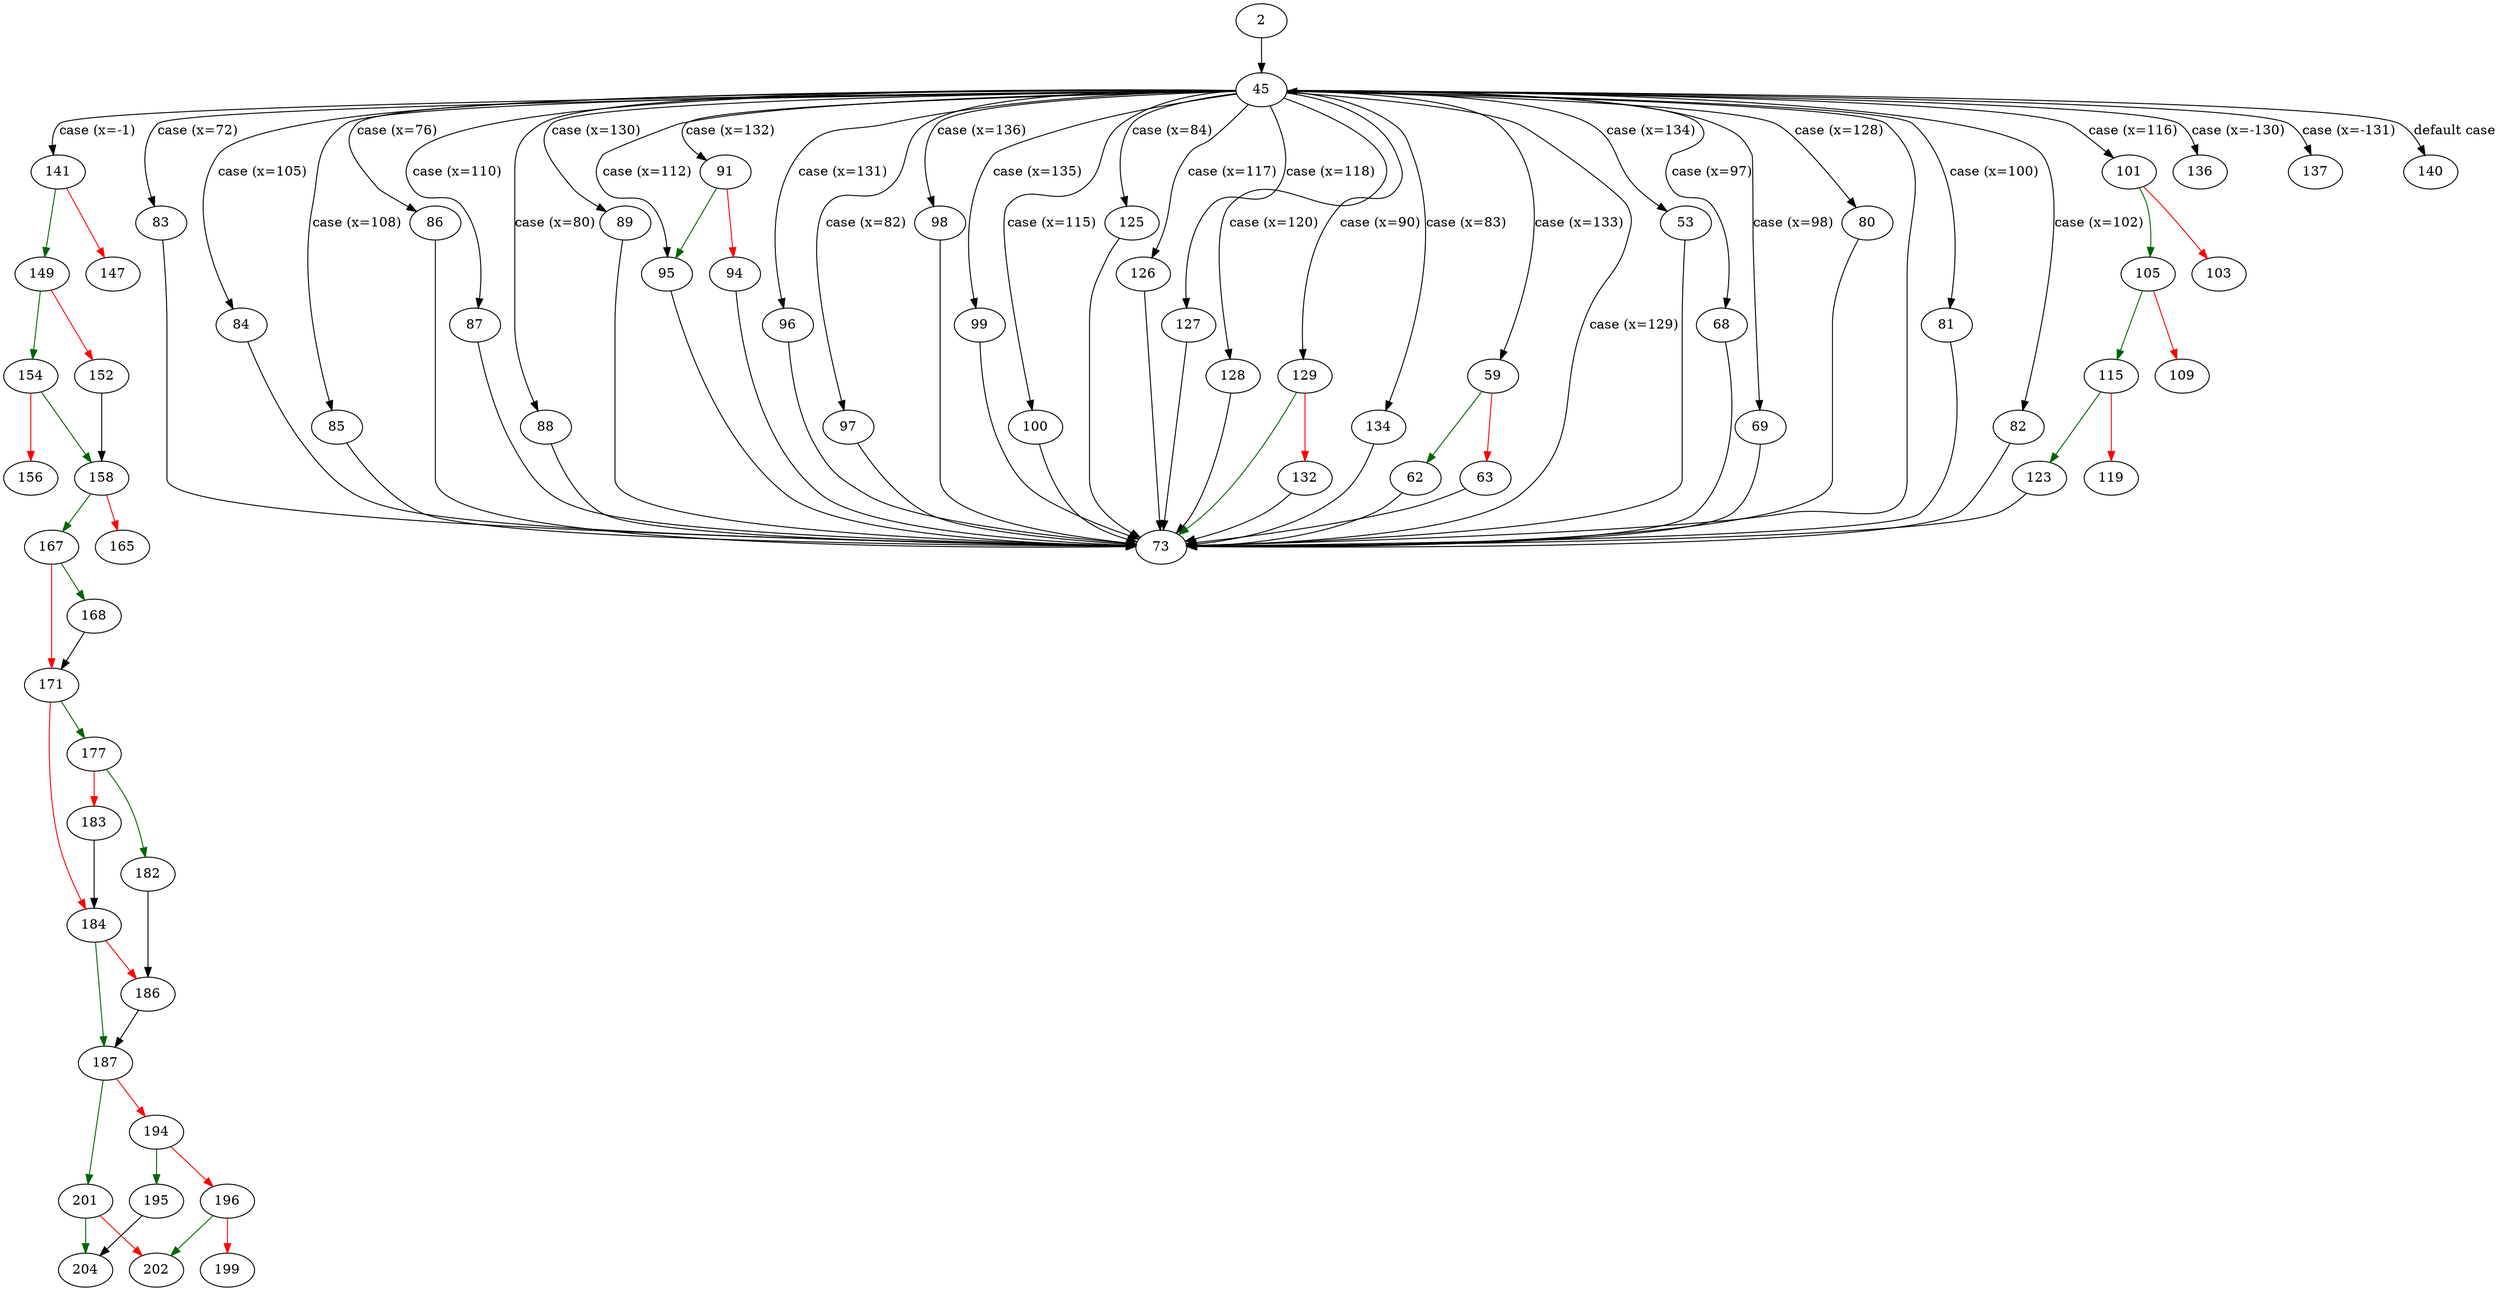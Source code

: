 strict digraph "main" {
	// Node definitions.
	2 [entry=true];
	45;
	141;
	53;
	59;
	68;
	69;
	80;
	73;
	81;
	82;
	83;
	84;
	85;
	86;
	87;
	88;
	89;
	91;
	95;
	96;
	97;
	98;
	99;
	100;
	101;
	125;
	126;
	127;
	128;
	129;
	134;
	136;
	137;
	140;
	62;
	63;
	94;
	105;
	103;
	115;
	109;
	123;
	119;
	132;
	149;
	147;
	154;
	152;
	158;
	156;
	167;
	165;
	168;
	171;
	177;
	184;
	182;
	183;
	186;
	187;
	201;
	194;
	195;
	196;
	204;
	202;
	199;

	// Edge definitions.
	2 -> 45;
	45 -> 141 [
		cond="case (x=-1)"
		label="case (x=-1)"
	];
	45 -> 53 [
		cond="case (x=134)"
		label="case (x=134)"
	];
	45 -> 59 [
		cond="case (x=133)"
		label="case (x=133)"
	];
	45 -> 68 [
		cond="case (x=97)"
		label="case (x=97)"
	];
	45 -> 69 [
		cond="case (x=98)"
		label="case (x=98)"
	];
	45 -> 80 [
		cond="case (x=128)"
		label="case (x=128)"
	];
	45 -> 73 [
		cond="case (x=129)"
		label="case (x=129)"
	];
	45 -> 81 [
		cond="case (x=100)"
		label="case (x=100)"
	];
	45 -> 82 [
		cond="case (x=102)"
		label="case (x=102)"
	];
	45 -> 83 [
		cond="case (x=72)"
		label="case (x=72)"
	];
	45 -> 84 [
		cond="case (x=105)"
		label="case (x=105)"
	];
	45 -> 85 [
		cond="case (x=108)"
		label="case (x=108)"
	];
	45 -> 86 [
		cond="case (x=76)"
		label="case (x=76)"
	];
	45 -> 87 [
		cond="case (x=110)"
		label="case (x=110)"
	];
	45 -> 88 [
		cond="case (x=80)"
		label="case (x=80)"
	];
	45 -> 89 [
		cond="case (x=130)"
		label="case (x=130)"
	];
	45 -> 91 [
		cond="case (x=132)"
		label="case (x=132)"
	];
	45 -> 95 [
		cond="case (x=112)"
		label="case (x=112)"
	];
	45 -> 96 [
		cond="case (x=131)"
		label="case (x=131)"
	];
	45 -> 97 [
		cond="case (x=82)"
		label="case (x=82)"
	];
	45 -> 98 [
		cond="case (x=136)"
		label="case (x=136)"
	];
	45 -> 99 [
		cond="case (x=135)"
		label="case (x=135)"
	];
	45 -> 100 [
		cond="case (x=115)"
		label="case (x=115)"
	];
	45 -> 101 [
		cond="case (x=116)"
		label="case (x=116)"
	];
	45 -> 125 [
		cond="case (x=84)"
		label="case (x=84)"
	];
	45 -> 126 [
		cond="case (x=117)"
		label="case (x=117)"
	];
	45 -> 127 [
		cond="case (x=118)"
		label="case (x=118)"
	];
	45 -> 128 [
		cond="case (x=120)"
		label="case (x=120)"
	];
	45 -> 129 [
		cond="case (x=90)"
		label="case (x=90)"
	];
	45 -> 134 [
		cond="case (x=83)"
		label="case (x=83)"
	];
	45 -> 136 [
		cond="case (x=-130)"
		label="case (x=-130)"
	];
	45 -> 137 [
		cond="case (x=-131)"
		label="case (x=-131)"
	];
	45 -> 140 [
		cond="default case"
		label="default case"
	];
	141 -> 149 [
		color=darkgreen
		cond=true
	];
	141 -> 147 [
		color=red
		cond=false
	];
	53 -> 73;
	59 -> 62 [
		color=darkgreen
		cond=true
	];
	59 -> 63 [
		color=red
		cond=false
	];
	68 -> 73;
	69 -> 73;
	80 -> 73;
	73 -> 45;
	81 -> 73;
	82 -> 73;
	83 -> 73;
	84 -> 73;
	85 -> 73;
	86 -> 73;
	87 -> 73;
	88 -> 73;
	89 -> 73;
	91 -> 95 [
		color=darkgreen
		cond=true
	];
	91 -> 94 [
		color=red
		cond=false
	];
	95 -> 73;
	96 -> 73;
	97 -> 73;
	98 -> 73;
	99 -> 73;
	100 -> 73;
	101 -> 105 [
		color=darkgreen
		cond=true
	];
	101 -> 103 [
		color=red
		cond=false
	];
	125 -> 73;
	126 -> 73;
	127 -> 73;
	128 -> 73;
	129 -> 73 [
		color=darkgreen
		cond=true
	];
	129 -> 132 [
		color=red
		cond=false
	];
	134 -> 73;
	62 -> 73;
	63 -> 73;
	94 -> 73;
	105 -> 115 [
		color=darkgreen
		cond=true
	];
	105 -> 109 [
		color=red
		cond=false
	];
	115 -> 123 [
		color=darkgreen
		cond=true
	];
	115 -> 119 [
		color=red
		cond=false
	];
	123 -> 73;
	132 -> 73;
	149 -> 154 [
		color=darkgreen
		cond=true
	];
	149 -> 152 [
		color=red
		cond=false
	];
	154 -> 158 [
		color=darkgreen
		cond=true
	];
	154 -> 156 [
		color=red
		cond=false
	];
	152 -> 158;
	158 -> 167 [
		color=darkgreen
		cond=true
	];
	158 -> 165 [
		color=red
		cond=false
	];
	167 -> 168 [
		color=darkgreen
		cond=true
	];
	167 -> 171 [
		color=red
		cond=false
	];
	168 -> 171;
	171 -> 177 [
		color=darkgreen
		cond=true
	];
	171 -> 184 [
		color=red
		cond=false
	];
	177 -> 182 [
		color=darkgreen
		cond=true
	];
	177 -> 183 [
		color=red
		cond=false
	];
	184 -> 186 [
		color=red
		cond=false
	];
	184 -> 187 [
		color=darkgreen
		cond=true
	];
	182 -> 186;
	183 -> 184;
	186 -> 187;
	187 -> 201 [
		color=darkgreen
		cond=true
	];
	187 -> 194 [
		color=red
		cond=false
	];
	201 -> 204 [
		color=darkgreen
		cond=true
	];
	201 -> 202 [
		color=red
		cond=false
	];
	194 -> 195 [
		color=darkgreen
		cond=true
	];
	194 -> 196 [
		color=red
		cond=false
	];
	195 -> 204;
	196 -> 202 [
		color=darkgreen
		cond=true
	];
	196 -> 199 [
		color=red
		cond=false
	];
}